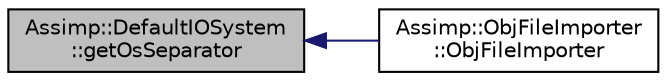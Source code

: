 digraph "Assimp::DefaultIOSystem::getOsSeparator"
{
  edge [fontname="Helvetica",fontsize="10",labelfontname="Helvetica",labelfontsize="10"];
  node [fontname="Helvetica",fontsize="10",shape=record];
  rankdir="LR";
  Node1 [label="Assimp::DefaultIOSystem\l::getOsSeparator",height=0.2,width=0.4,color="black", fillcolor="grey75", style="filled", fontcolor="black"];
  Node1 -> Node2 [dir="back",color="midnightblue",fontsize="10",style="solid",fontname="Helvetica"];
  Node2 [label="Assimp::ObjFileImporter\l::ObjFileImporter",height=0.2,width=0.4,color="black", fillcolor="white", style="filled",URL="$class_assimp_1_1_obj_file_importer.html#a99f0782dcf13ea55b0cc98723de23a88",tooltip="Default constructor. "];
}
